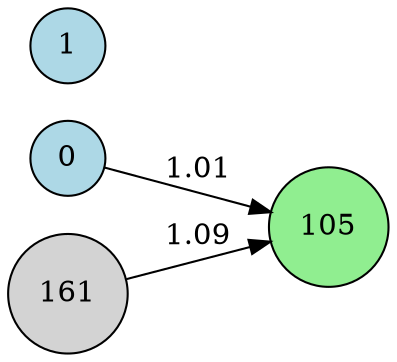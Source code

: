 digraph neat {
  rankdir=LR;
  node [shape=circle];
  node0 [label="0", style=filled, fillcolor=lightblue];
  node1 [label="1", style=filled, fillcolor=lightblue];
  node105 [label="105", style=filled, fillcolor=lightgreen];
  node161 [label="161", style=filled, fillcolor=lightgray];
  node161 -> node105 [label="1.09"];
  node0 -> node105 [label="1.01"];
}
